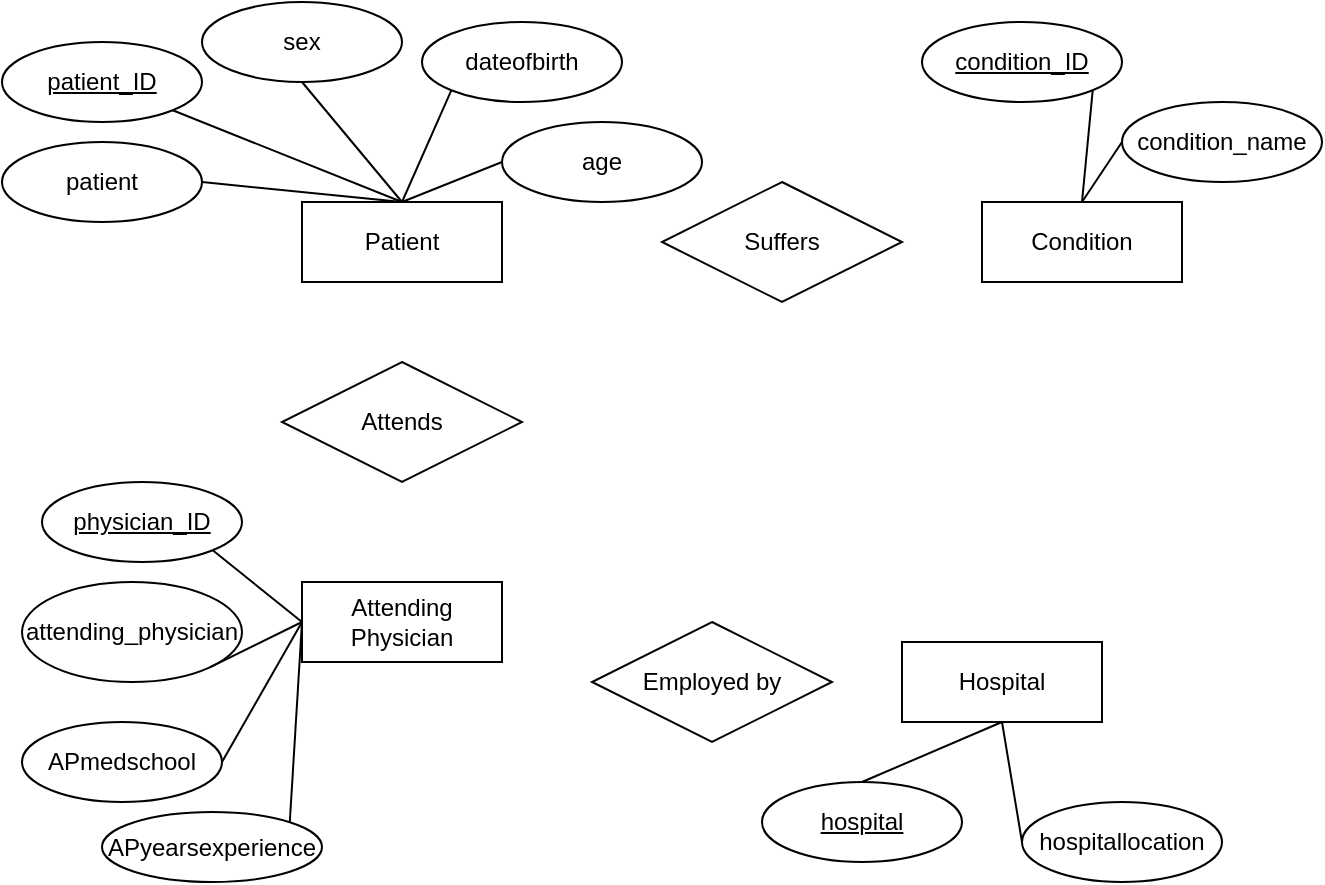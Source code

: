<mxfile version="14.7.2" type="github">
  <diagram id="R2lEEEUBdFMjLlhIrx00" name="Page-1">
    <mxGraphModel dx="773" dy="558" grid="1" gridSize="10" guides="1" tooltips="1" connect="1" arrows="1" fold="1" page="1" pageScale="1" pageWidth="850" pageHeight="1100" math="0" shadow="0" extFonts="Permanent Marker^https://fonts.googleapis.com/css?family=Permanent+Marker">
      <root>
        <mxCell id="0" />
        <mxCell id="1" parent="0" />
        <mxCell id="E5FdO156ubqUVaNz_h43-5" value="Patient" style="whiteSpace=wrap;html=1;align=center;" vertex="1" parent="1">
          <mxGeometry x="220" y="120" width="100" height="40" as="geometry" />
        </mxCell>
        <mxCell id="E5FdO156ubqUVaNz_h43-6" value="patient_ID" style="ellipse;whiteSpace=wrap;html=1;align=center;fontStyle=4;" vertex="1" parent="1">
          <mxGeometry x="70" y="40" width="100" height="40" as="geometry" />
        </mxCell>
        <mxCell id="E5FdO156ubqUVaNz_h43-7" value="patient" style="ellipse;whiteSpace=wrap;html=1;align=center;" vertex="1" parent="1">
          <mxGeometry x="70" y="90" width="100" height="40" as="geometry" />
        </mxCell>
        <mxCell id="E5FdO156ubqUVaNz_h43-8" value="dateofbirth" style="ellipse;whiteSpace=wrap;html=1;align=center;" vertex="1" parent="1">
          <mxGeometry x="280" y="30" width="100" height="40" as="geometry" />
        </mxCell>
        <mxCell id="E5FdO156ubqUVaNz_h43-9" value="age" style="ellipse;whiteSpace=wrap;html=1;align=center;" vertex="1" parent="1">
          <mxGeometry x="320" y="80" width="100" height="40" as="geometry" />
        </mxCell>
        <mxCell id="E5FdO156ubqUVaNz_h43-10" value="sex" style="ellipse;whiteSpace=wrap;html=1;align=center;" vertex="1" parent="1">
          <mxGeometry x="170" y="20" width="100" height="40" as="geometry" />
        </mxCell>
        <mxCell id="E5FdO156ubqUVaNz_h43-12" value="" style="endArrow=none;html=1;exitX=0.5;exitY=0;exitDx=0;exitDy=0;entryX=1;entryY=1;entryDx=0;entryDy=0;" edge="1" parent="1" source="E5FdO156ubqUVaNz_h43-5" target="E5FdO156ubqUVaNz_h43-6">
          <mxGeometry width="50" height="50" relative="1" as="geometry">
            <mxPoint x="220" y="100" as="sourcePoint" />
            <mxPoint x="160" y="100" as="targetPoint" />
          </mxGeometry>
        </mxCell>
        <mxCell id="E5FdO156ubqUVaNz_h43-13" value="" style="endArrow=none;html=1;entryX=0.5;entryY=1;entryDx=0;entryDy=0;exitX=0.5;exitY=0;exitDx=0;exitDy=0;" edge="1" parent="1" source="E5FdO156ubqUVaNz_h43-5" target="E5FdO156ubqUVaNz_h43-10">
          <mxGeometry width="50" height="50" relative="1" as="geometry">
            <mxPoint x="250" y="110" as="sourcePoint" />
            <mxPoint x="210" y="100" as="targetPoint" />
          </mxGeometry>
        </mxCell>
        <mxCell id="E5FdO156ubqUVaNz_h43-14" value="" style="endArrow=none;html=1;entryX=0;entryY=1;entryDx=0;entryDy=0;exitX=0.5;exitY=0;exitDx=0;exitDy=0;" edge="1" parent="1" source="E5FdO156ubqUVaNz_h43-5" target="E5FdO156ubqUVaNz_h43-8">
          <mxGeometry width="50" height="50" relative="1" as="geometry">
            <mxPoint x="280" y="130" as="sourcePoint" />
            <mxPoint x="230" y="70" as="targetPoint" />
          </mxGeometry>
        </mxCell>
        <mxCell id="E5FdO156ubqUVaNz_h43-16" value="" style="endArrow=none;html=1;entryX=0;entryY=0.5;entryDx=0;entryDy=0;exitX=0.5;exitY=0;exitDx=0;exitDy=0;" edge="1" parent="1" source="E5FdO156ubqUVaNz_h43-5" target="E5FdO156ubqUVaNz_h43-9">
          <mxGeometry width="50" height="50" relative="1" as="geometry">
            <mxPoint x="320" y="135.86" as="sourcePoint" />
            <mxPoint x="354.645" y="80.002" as="targetPoint" />
          </mxGeometry>
        </mxCell>
        <mxCell id="E5FdO156ubqUVaNz_h43-17" value="" style="endArrow=none;html=1;exitX=0.5;exitY=0;exitDx=0;exitDy=0;entryX=1;entryY=0.5;entryDx=0;entryDy=0;" edge="1" parent="1" source="E5FdO156ubqUVaNz_h43-5" target="E5FdO156ubqUVaNz_h43-7">
          <mxGeometry width="50" height="50" relative="1" as="geometry">
            <mxPoint x="280" y="130" as="sourcePoint" />
            <mxPoint x="165.355" y="84.142" as="targetPoint" />
          </mxGeometry>
        </mxCell>
        <mxCell id="E5FdO156ubqUVaNz_h43-20" value="Condition" style="whiteSpace=wrap;html=1;align=center;" vertex="1" parent="1">
          <mxGeometry x="560" y="120" width="100" height="40" as="geometry" />
        </mxCell>
        <mxCell id="E5FdO156ubqUVaNz_h43-21" value="condition_ID" style="ellipse;whiteSpace=wrap;html=1;align=center;fontStyle=4;" vertex="1" parent="1">
          <mxGeometry x="530" y="30" width="100" height="40" as="geometry" />
        </mxCell>
        <mxCell id="E5FdO156ubqUVaNz_h43-22" value="condition_name" style="ellipse;whiteSpace=wrap;html=1;align=center;" vertex="1" parent="1">
          <mxGeometry x="630" y="70" width="100" height="40" as="geometry" />
        </mxCell>
        <mxCell id="E5FdO156ubqUVaNz_h43-23" value="" style="endArrow=none;html=1;exitX=0.5;exitY=0;exitDx=0;exitDy=0;entryX=1;entryY=1;entryDx=0;entryDy=0;" edge="1" parent="1" source="E5FdO156ubqUVaNz_h43-20" target="E5FdO156ubqUVaNz_h43-21">
          <mxGeometry width="50" height="50" relative="1" as="geometry">
            <mxPoint x="530" y="90" as="sourcePoint" />
            <mxPoint x="470" y="90" as="targetPoint" />
          </mxGeometry>
        </mxCell>
        <mxCell id="E5FdO156ubqUVaNz_h43-24" value="" style="endArrow=none;html=1;entryX=0;entryY=0.5;entryDx=0;entryDy=0;exitX=0.5;exitY=0;exitDx=0;exitDy=0;" edge="1" parent="1" source="E5FdO156ubqUVaNz_h43-20" target="E5FdO156ubqUVaNz_h43-22">
          <mxGeometry width="50" height="50" relative="1" as="geometry">
            <mxPoint x="630" y="125.86" as="sourcePoint" />
            <mxPoint x="664.645" y="70.002" as="targetPoint" />
          </mxGeometry>
        </mxCell>
        <mxCell id="E5FdO156ubqUVaNz_h43-25" value="Suffers" style="shape=rhombus;perimeter=rhombusPerimeter;whiteSpace=wrap;html=1;align=center;" vertex="1" parent="1">
          <mxGeometry x="400" y="110" width="120" height="60" as="geometry" />
        </mxCell>
        <mxCell id="E5FdO156ubqUVaNz_h43-26" value="Attending Physician" style="whiteSpace=wrap;html=1;align=center;" vertex="1" parent="1">
          <mxGeometry x="220" y="310" width="100" height="40" as="geometry" />
        </mxCell>
        <mxCell id="E5FdO156ubqUVaNz_h43-27" value="physician_ID" style="ellipse;whiteSpace=wrap;html=1;align=center;fontStyle=4;" vertex="1" parent="1">
          <mxGeometry x="90" y="260" width="100" height="40" as="geometry" />
        </mxCell>
        <mxCell id="E5FdO156ubqUVaNz_h43-28" value="attending_physician" style="ellipse;whiteSpace=wrap;html=1;align=center;" vertex="1" parent="1">
          <mxGeometry x="80" y="310" width="110" height="50" as="geometry" />
        </mxCell>
        <mxCell id="E5FdO156ubqUVaNz_h43-29" value="" style="endArrow=none;html=1;exitX=0;exitY=0.5;exitDx=0;exitDy=0;entryX=1;entryY=1;entryDx=0;entryDy=0;" edge="1" parent="1" source="E5FdO156ubqUVaNz_h43-26" target="E5FdO156ubqUVaNz_h43-27">
          <mxGeometry width="50" height="50" relative="1" as="geometry">
            <mxPoint x="120" y="240" as="sourcePoint" />
            <mxPoint x="60" y="240" as="targetPoint" />
          </mxGeometry>
        </mxCell>
        <mxCell id="E5FdO156ubqUVaNz_h43-30" value="" style="endArrow=none;html=1;exitX=0;exitY=0.5;exitDx=0;exitDy=0;entryX=1;entryY=1;entryDx=0;entryDy=0;" edge="1" parent="1" source="E5FdO156ubqUVaNz_h43-26" target="E5FdO156ubqUVaNz_h43-28">
          <mxGeometry width="50" height="50" relative="1" as="geometry">
            <mxPoint x="220" y="275.86" as="sourcePoint" />
            <mxPoint x="80" y="270" as="targetPoint" />
          </mxGeometry>
        </mxCell>
        <mxCell id="E5FdO156ubqUVaNz_h43-31" value="APmedschool" style="ellipse;whiteSpace=wrap;html=1;align=center;" vertex="1" parent="1">
          <mxGeometry x="80" y="380" width="100" height="40" as="geometry" />
        </mxCell>
        <mxCell id="E5FdO156ubqUVaNz_h43-32" value="" style="endArrow=none;html=1;exitX=0;exitY=0.5;exitDx=0;exitDy=0;entryX=1;entryY=0.5;entryDx=0;entryDy=0;" edge="1" parent="1" target="E5FdO156ubqUVaNz_h43-31" source="E5FdO156ubqUVaNz_h43-26">
          <mxGeometry width="50" height="50" relative="1" as="geometry">
            <mxPoint x="280" y="410" as="sourcePoint" />
            <mxPoint x="175.355" y="374.142" as="targetPoint" />
          </mxGeometry>
        </mxCell>
        <mxCell id="E5FdO156ubqUVaNz_h43-33" value="APyearsexperience" style="ellipse;whiteSpace=wrap;html=1;align=center;" vertex="1" parent="1">
          <mxGeometry x="120" y="425" width="110" height="35" as="geometry" />
        </mxCell>
        <mxCell id="E5FdO156ubqUVaNz_h43-34" value="" style="endArrow=none;html=1;entryX=1;entryY=0;entryDx=0;entryDy=0;exitX=0;exitY=0.5;exitDx=0;exitDy=0;" edge="1" parent="1" target="E5FdO156ubqUVaNz_h43-33" source="E5FdO156ubqUVaNz_h43-26">
          <mxGeometry width="50" height="50" relative="1" as="geometry">
            <mxPoint x="210" y="335" as="sourcePoint" />
            <mxPoint x="215.355" y="419.142" as="targetPoint" />
          </mxGeometry>
        </mxCell>
        <mxCell id="E5FdO156ubqUVaNz_h43-35" value="Attends" style="shape=rhombus;perimeter=rhombusPerimeter;whiteSpace=wrap;html=1;align=center;" vertex="1" parent="1">
          <mxGeometry x="210" y="200" width="120" height="60" as="geometry" />
        </mxCell>
        <mxCell id="E5FdO156ubqUVaNz_h43-36" value="Hospital" style="whiteSpace=wrap;html=1;align=center;" vertex="1" parent="1">
          <mxGeometry x="520" y="340" width="100" height="40" as="geometry" />
        </mxCell>
        <mxCell id="E5FdO156ubqUVaNz_h43-37" value="hospital" style="ellipse;whiteSpace=wrap;html=1;align=center;fontStyle=4;" vertex="1" parent="1">
          <mxGeometry x="450" y="410" width="100" height="40" as="geometry" />
        </mxCell>
        <mxCell id="E5FdO156ubqUVaNz_h43-38" value="hospitallocation" style="ellipse;whiteSpace=wrap;html=1;align=center;" vertex="1" parent="1">
          <mxGeometry x="580" y="420" width="100" height="40" as="geometry" />
        </mxCell>
        <mxCell id="E5FdO156ubqUVaNz_h43-39" value="" style="endArrow=none;html=1;exitX=0.5;exitY=1;exitDx=0;exitDy=0;entryX=0.5;entryY=0;entryDx=0;entryDy=0;" edge="1" parent="1" source="E5FdO156ubqUVaNz_h43-36" target="E5FdO156ubqUVaNz_h43-37">
          <mxGeometry width="50" height="50" relative="1" as="geometry">
            <mxPoint x="490" y="310" as="sourcePoint" />
            <mxPoint x="430" y="310" as="targetPoint" />
          </mxGeometry>
        </mxCell>
        <mxCell id="E5FdO156ubqUVaNz_h43-40" value="" style="endArrow=none;html=1;entryX=0;entryY=0.5;entryDx=0;entryDy=0;exitX=0.5;exitY=1;exitDx=0;exitDy=0;" edge="1" parent="1" source="E5FdO156ubqUVaNz_h43-36" target="E5FdO156ubqUVaNz_h43-38">
          <mxGeometry width="50" height="50" relative="1" as="geometry">
            <mxPoint x="590" y="345.86" as="sourcePoint" />
            <mxPoint x="624.645" y="290.002" as="targetPoint" />
          </mxGeometry>
        </mxCell>
        <mxCell id="E5FdO156ubqUVaNz_h43-41" value="Employed by" style="shape=rhombus;perimeter=rhombusPerimeter;whiteSpace=wrap;html=1;align=center;" vertex="1" parent="1">
          <mxGeometry x="365" y="330" width="120" height="60" as="geometry" />
        </mxCell>
      </root>
    </mxGraphModel>
  </diagram>
</mxfile>
